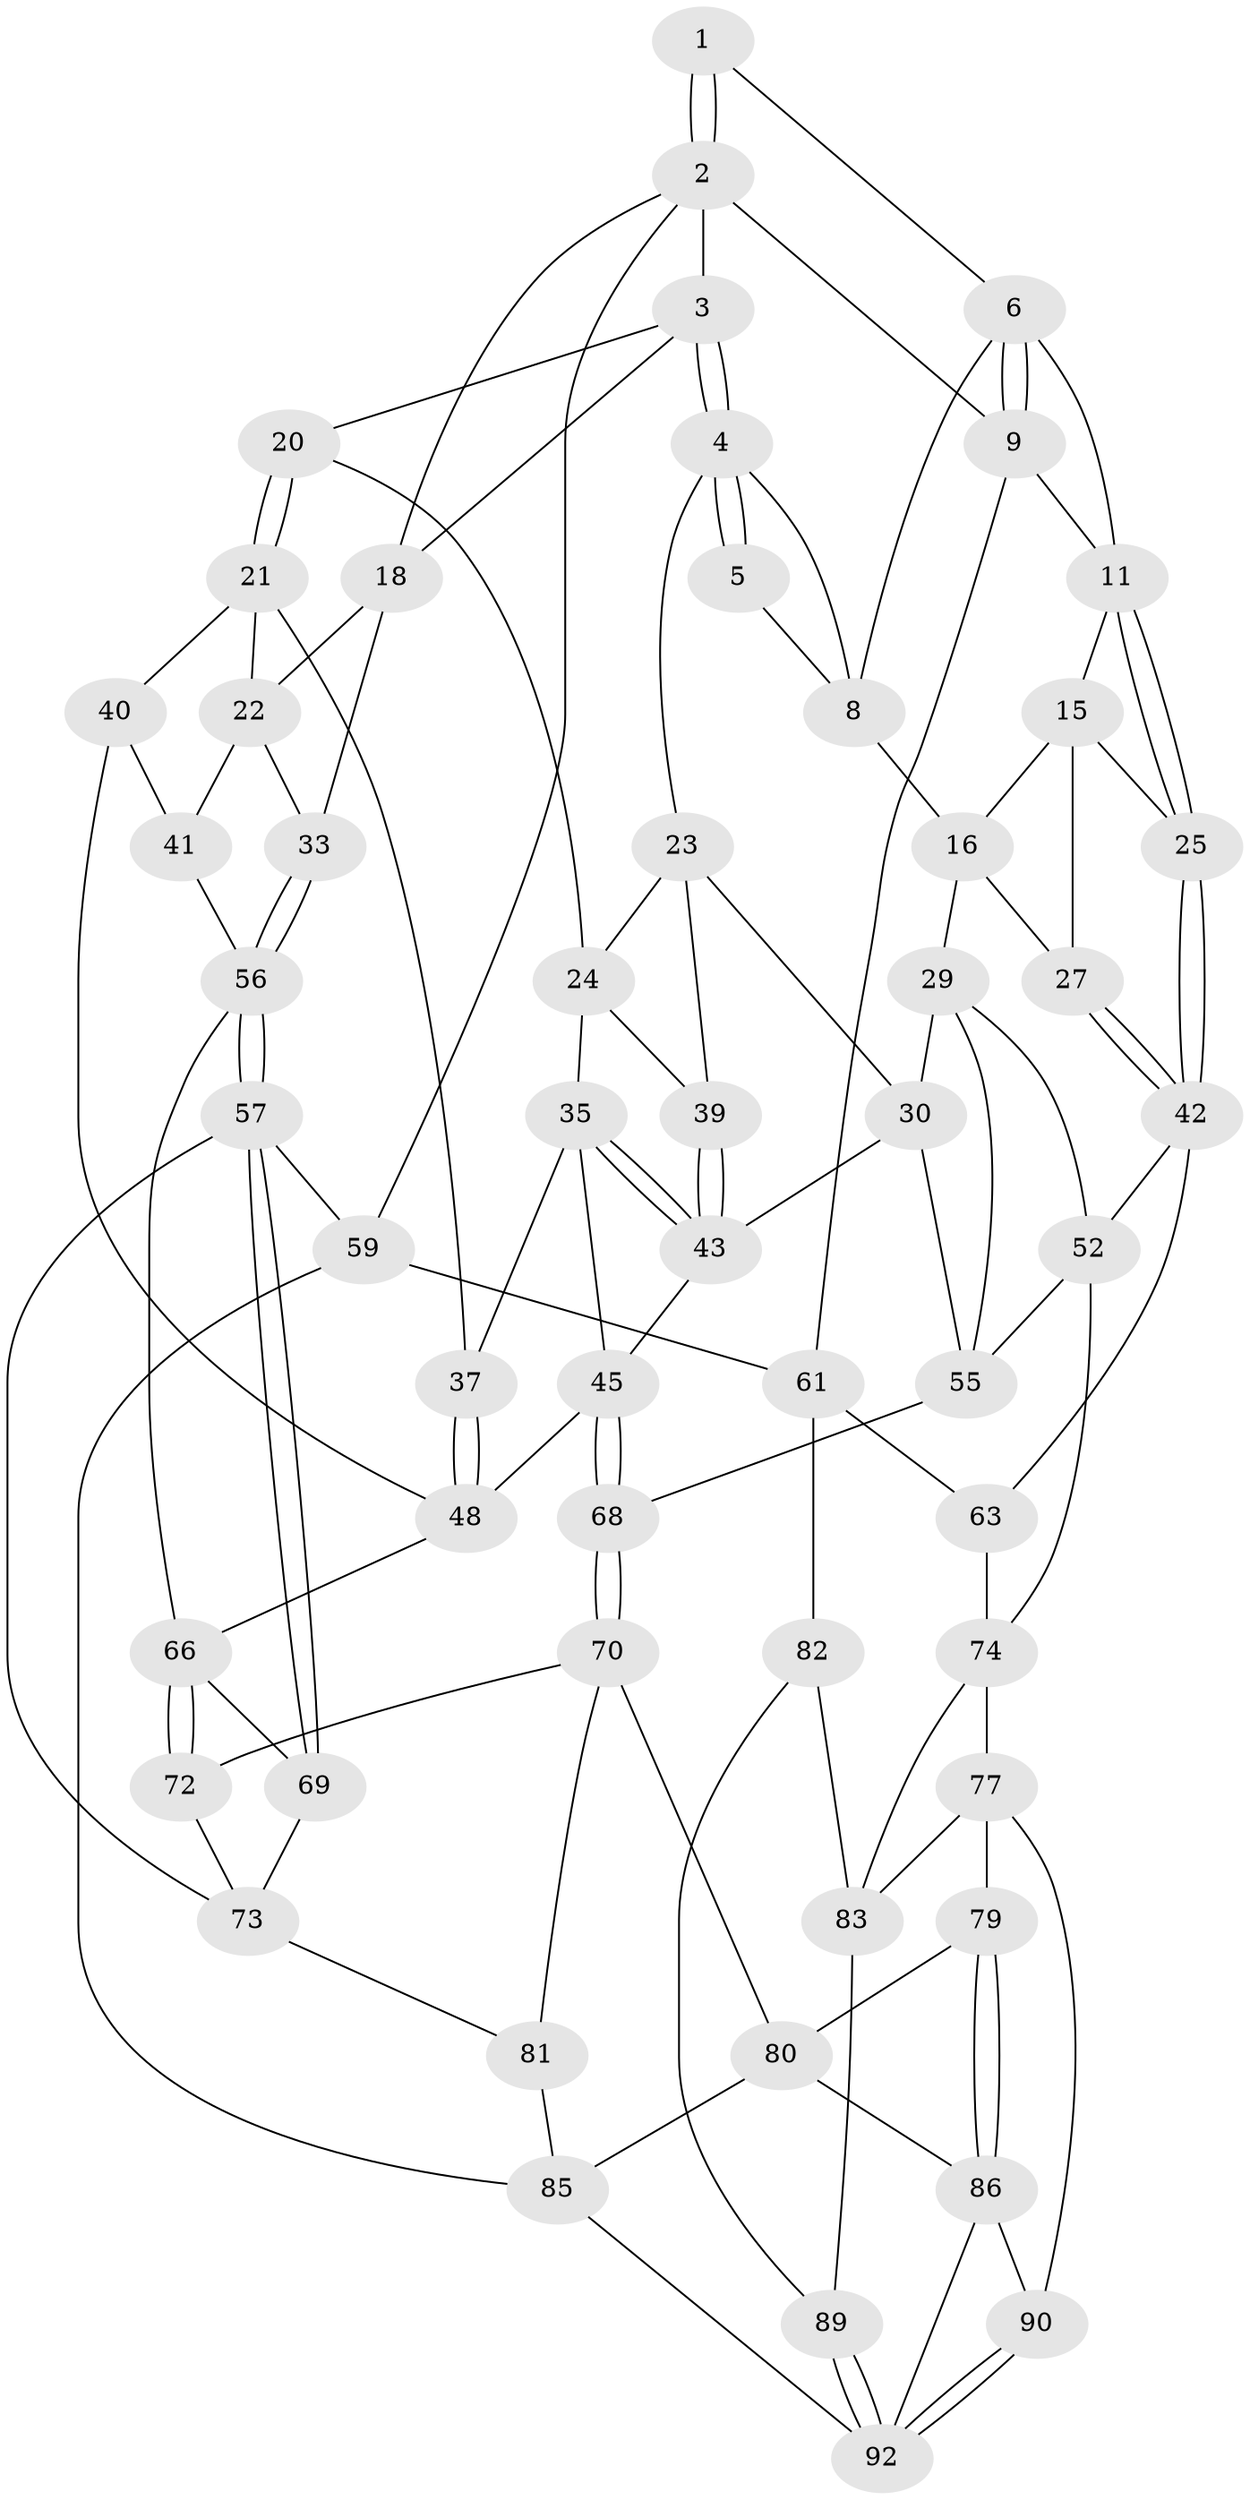 // original degree distribution, {3: 0.02127659574468085, 5: 0.48936170212765956, 4: 0.2553191489361702, 6: 0.23404255319148937}
// Generated by graph-tools (version 1.1) at 2025/11/02/27/25 16:11:55]
// undirected, 56 vertices, 122 edges
graph export_dot {
graph [start="1"]
  node [color=gray90,style=filled];
  1 [pos="+0.6421726195246863+0"];
  2 [pos="+0.2488416570544048+0",super="+10"];
  3 [pos="+0.3254559574543988+0.02103785011210664",super="+17"];
  4 [pos="+0.5433042856809064+0.14500033376965826",super="+14"];
  5 [pos="+0.6049464220820445+0"];
  6 [pos="+0.8204689788409141+0",super="+7"];
  8 [pos="+0.6972769992331651+0.10382794001033757",super="+13"];
  9 [pos="+1+0"];
  11 [pos="+1+0",super="+12"];
  15 [pos="+0.7828408169789702+0.2026086698598122",super="+26"];
  16 [pos="+0.7256778642013549+0.21046305422419642",super="+28"];
  18 [pos="+0.1397952330350486+0.18952216476382155",super="+19"];
  20 [pos="+0.3094269326538862+0.2352431908776984"];
  21 [pos="+0.2694852224106091+0.28129987814924773",super="+38"];
  22 [pos="+0.17024100145476495+0.27425607481824843",super="+32"];
  23 [pos="+0.5615176609693545+0.23548578286042707",super="+31"];
  24 [pos="+0.3862287613895076+0.269644150554534",super="+34"];
  25 [pos="+1+0.29084417028541815"];
  27 [pos="+0.773406444754875+0.35510377503174717"];
  29 [pos="+0.705120211935526+0.39512894792180014",super="+53"];
  30 [pos="+0.6662288330294858+0.3848215238749633",super="+47"];
  33 [pos="+0+0.3987165522500637"];
  35 [pos="+0.387835170056951+0.3997409570844695",super="+36"];
  37 [pos="+0.2882793899280431+0.3939174623124874"];
  39 [pos="+0.5469263073739733+0.3671458783392314"];
  40 [pos="+0.21048208859329703+0.4091501056635606",super="+50"];
  41 [pos="+0.13035839509613167+0.411917553913444",super="+54"];
  42 [pos="+1+0.36840727490119257",super="+51"];
  43 [pos="+0.4722997209018981+0.49049440130237426",super="+44"];
  45 [pos="+0.44668050067279985+0.5805651735488857",super="+46"];
  48 [pos="+0.29581038644050167+0.5781568781530102",super="+49"];
  52 [pos="+0.7800645027670802+0.5040219160978447",super="+64"];
  55 [pos="+0.6359741969229776+0.5757672761088105",super="+65"];
  56 [pos="+0+0.43550864176019266",super="+60"];
  57 [pos="+0+0.885728458828237",super="+58"];
  59 [pos="+0+1"];
  61 [pos="+1+1",super="+62"];
  63 [pos="+1+0.5161816350695545"];
  66 [pos="+0.25933953278497707+0.6152337242430498",super="+67"];
  68 [pos="+0.49365406951285024+0.6506434595287975"];
  69 [pos="+0.08541690898276928+0.6499904685165584"];
  70 [pos="+0.49366049459280115+0.6510560880640235",super="+71"];
  72 [pos="+0.2383863571174153+0.6995823898139345"];
  73 [pos="+0.11595164788970826+0.712920303548909",super="+75"];
  74 [pos="+0.795943692383713+0.6963032087941688",super="+76"];
  77 [pos="+0.7061368181438287+0.7864466610243425",super="+78"];
  79 [pos="+0.5805117084356721+0.7803946154800228"];
  80 [pos="+0.530198750573421+0.7432697253291409",super="+84"];
  81 [pos="+0.28728261096437546+0.8305014813338962"];
  82 [pos="+0.8873005254245249+0.8025561190085391",super="+88"];
  83 [pos="+0.863138266136014+0.7928698930785097",super="+87"];
  85 [pos="+0.37748909028171435+0.8877864123818144",super="+94"];
  86 [pos="+0.5554459727522052+0.909724823896702",super="+91"];
  89 [pos="+0.8256248074995604+1"];
  90 [pos="+0.6876892480655791+0.8626788373890649"];
  92 [pos="+0.8216714350561752+1",super="+93"];
  1 -- 2;
  1 -- 2;
  1 -- 6;
  2 -- 3;
  2 -- 9;
  2 -- 59;
  2 -- 18;
  3 -- 4;
  3 -- 4;
  3 -- 18;
  3 -- 20;
  4 -- 5;
  4 -- 5;
  4 -- 8;
  4 -- 23;
  5 -- 8;
  6 -- 9;
  6 -- 9;
  6 -- 8;
  6 -- 11;
  8 -- 16;
  9 -- 11;
  9 -- 61;
  11 -- 25;
  11 -- 25;
  11 -- 15;
  15 -- 16;
  15 -- 25;
  15 -- 27;
  16 -- 27;
  16 -- 29;
  18 -- 22;
  18 -- 33;
  20 -- 21;
  20 -- 21;
  20 -- 24;
  21 -- 22;
  21 -- 40;
  21 -- 37;
  22 -- 33;
  22 -- 41;
  23 -- 24;
  23 -- 39;
  23 -- 30;
  24 -- 35;
  24 -- 39;
  25 -- 42;
  25 -- 42;
  27 -- 42;
  27 -- 42;
  29 -- 30;
  29 -- 52;
  29 -- 55;
  30 -- 55;
  30 -- 43;
  33 -- 56;
  33 -- 56;
  35 -- 43;
  35 -- 43;
  35 -- 37;
  35 -- 45;
  37 -- 48;
  37 -- 48;
  39 -- 43;
  39 -- 43;
  40 -- 41 [weight=2];
  40 -- 48;
  41 -- 56;
  42 -- 52;
  42 -- 63;
  43 -- 45;
  45 -- 68;
  45 -- 68;
  45 -- 48;
  48 -- 66;
  52 -- 74;
  52 -- 55;
  55 -- 68;
  56 -- 57;
  56 -- 57;
  56 -- 66;
  57 -- 69;
  57 -- 69;
  57 -- 73;
  57 -- 59;
  59 -- 61;
  59 -- 85;
  61 -- 82 [weight=2];
  61 -- 63;
  63 -- 74;
  66 -- 72;
  66 -- 72;
  66 -- 69;
  68 -- 70;
  68 -- 70;
  69 -- 73;
  70 -- 80;
  70 -- 72;
  70 -- 81;
  72 -- 73;
  73 -- 81;
  74 -- 83;
  74 -- 77;
  77 -- 90;
  77 -- 79;
  77 -- 83;
  79 -- 80;
  79 -- 86;
  79 -- 86;
  80 -- 85;
  80 -- 86;
  81 -- 85;
  82 -- 83;
  82 -- 89;
  83 -- 89;
  85 -- 92;
  86 -- 90;
  86 -- 92;
  89 -- 92;
  89 -- 92;
  90 -- 92;
  90 -- 92;
}
